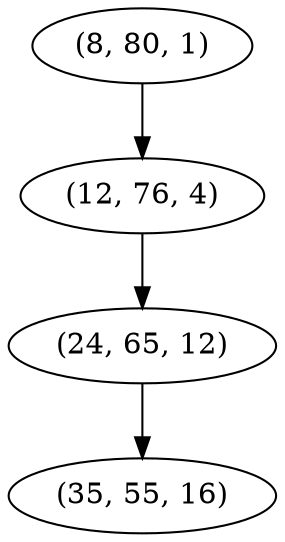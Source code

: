 digraph tree {
    "(8, 80, 1)";
    "(12, 76, 4)";
    "(24, 65, 12)";
    "(35, 55, 16)";
    "(8, 80, 1)" -> "(12, 76, 4)";
    "(12, 76, 4)" -> "(24, 65, 12)";
    "(24, 65, 12)" -> "(35, 55, 16)";
}
